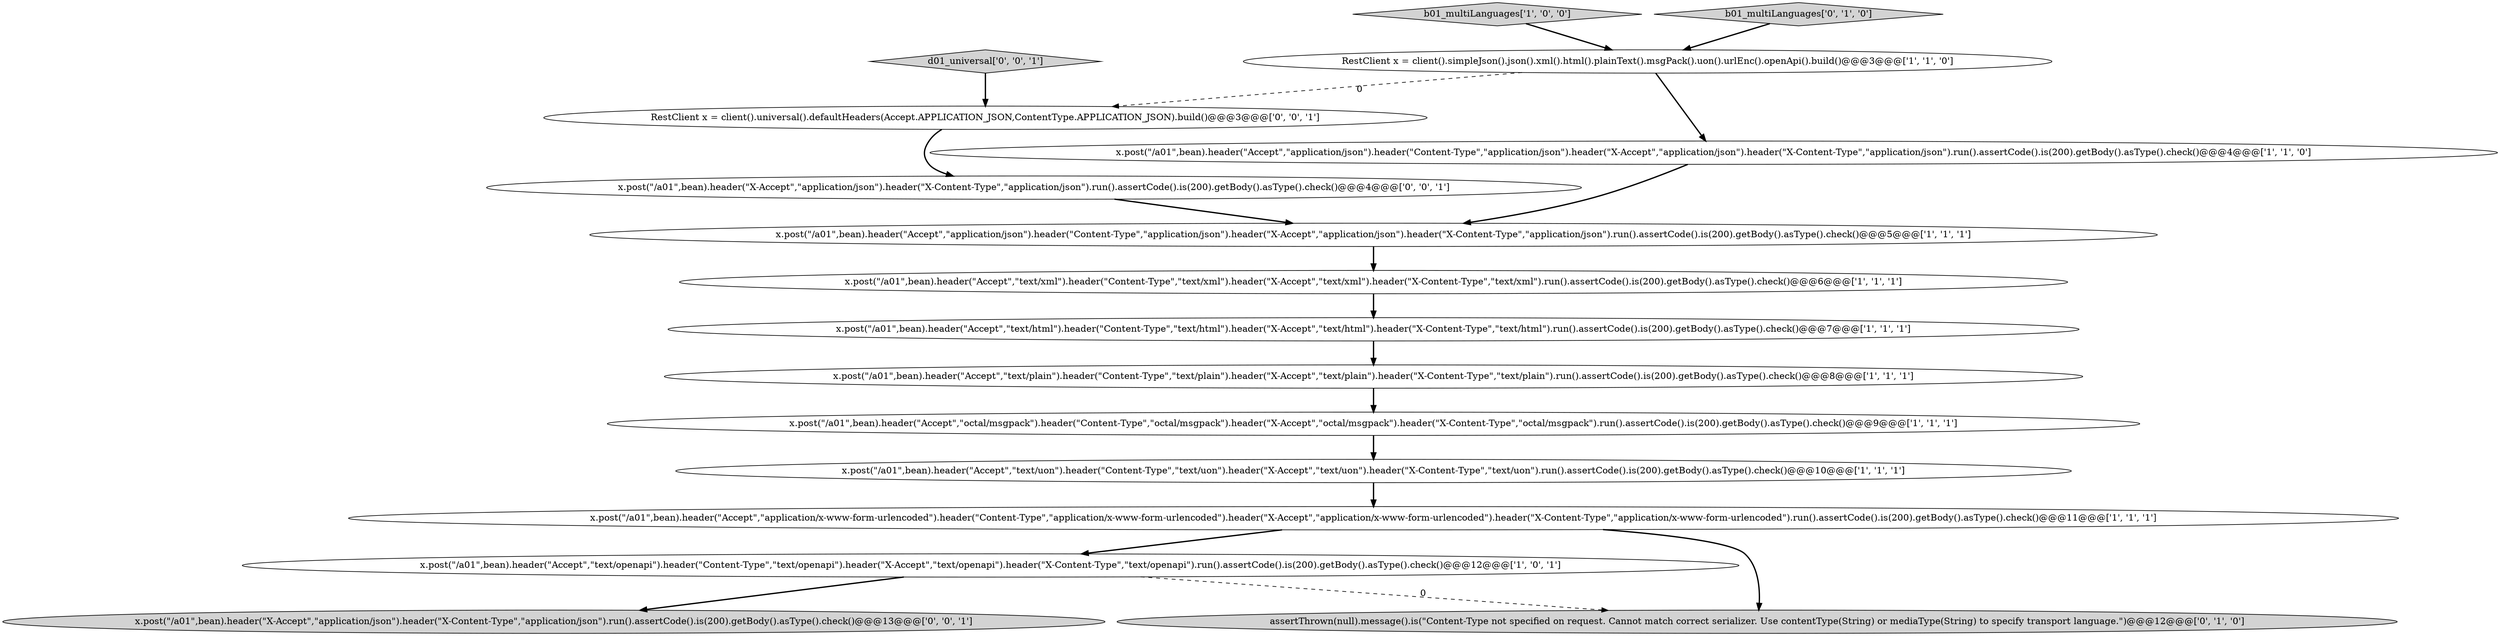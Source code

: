 digraph {
2 [style = filled, label = "x.post(\"/a01\",bean).header(\"Accept\",\"text/plain\").header(\"Content-Type\",\"text/plain\").header(\"X-Accept\",\"text/plain\").header(\"X-Content-Type\",\"text/plain\").run().assertCode().is(200).getBody().asType().check()@@@8@@@['1', '1', '1']", fillcolor = white, shape = ellipse image = "AAA0AAABBB1BBB"];
10 [style = filled, label = "x.post(\"/a01\",bean).header(\"Accept\",\"octal/msgpack\").header(\"Content-Type\",\"octal/msgpack\").header(\"X-Accept\",\"octal/msgpack\").header(\"X-Content-Type\",\"octal/msgpack\").run().assertCode().is(200).getBody().asType().check()@@@9@@@['1', '1', '1']", fillcolor = white, shape = ellipse image = "AAA0AAABBB1BBB"];
1 [style = filled, label = "x.post(\"/a01\",bean).header(\"Accept\",\"text/openapi\").header(\"Content-Type\",\"text/openapi\").header(\"X-Accept\",\"text/openapi\").header(\"X-Content-Type\",\"text/openapi\").run().assertCode().is(200).getBody().asType().check()@@@12@@@['1', '0', '1']", fillcolor = white, shape = ellipse image = "AAA0AAABBB1BBB"];
0 [style = filled, label = "x.post(\"/a01\",bean).header(\"Accept\",\"application/json\").header(\"Content-Type\",\"application/json\").header(\"X-Accept\",\"application/json\").header(\"X-Content-Type\",\"application/json\").run().assertCode().is(200).getBody().asType().check()@@@5@@@['1', '1', '1']", fillcolor = white, shape = ellipse image = "AAA0AAABBB1BBB"];
5 [style = filled, label = "x.post(\"/a01\",bean).header(\"Accept\",\"text/xml\").header(\"Content-Type\",\"text/xml\").header(\"X-Accept\",\"text/xml\").header(\"X-Content-Type\",\"text/xml\").run().assertCode().is(200).getBody().asType().check()@@@6@@@['1', '1', '1']", fillcolor = white, shape = ellipse image = "AAA0AAABBB1BBB"];
16 [style = filled, label = "x.post(\"/a01\",bean).header(\"X-Accept\",\"application/json\").header(\"X-Content-Type\",\"application/json\").run().assertCode().is(200).getBody().asType().check()@@@13@@@['0', '0', '1']", fillcolor = lightgray, shape = ellipse image = "AAA0AAABBB3BBB"];
8 [style = filled, label = "x.post(\"/a01\",bean).header(\"Accept\",\"application/x-www-form-urlencoded\").header(\"Content-Type\",\"application/x-www-form-urlencoded\").header(\"X-Accept\",\"application/x-www-form-urlencoded\").header(\"X-Content-Type\",\"application/x-www-form-urlencoded\").run().assertCode().is(200).getBody().asType().check()@@@11@@@['1', '1', '1']", fillcolor = white, shape = ellipse image = "AAA0AAABBB1BBB"];
3 [style = filled, label = "RestClient x = client().simpleJson().json().xml().html().plainText().msgPack().uon().urlEnc().openApi().build()@@@3@@@['1', '1', '0']", fillcolor = white, shape = ellipse image = "AAA0AAABBB1BBB"];
12 [style = filled, label = "assertThrown(null).message().is(\"Content-Type not specified on request. Cannot match correct serializer. Use contentType(String) or mediaType(String) to specify transport language.\")@@@12@@@['0', '1', '0']", fillcolor = lightgray, shape = ellipse image = "AAA1AAABBB2BBB"];
15 [style = filled, label = "RestClient x = client().universal().defaultHeaders(Accept.APPLICATION_JSON,ContentType.APPLICATION_JSON).build()@@@3@@@['0', '0', '1']", fillcolor = white, shape = ellipse image = "AAA0AAABBB3BBB"];
14 [style = filled, label = "d01_universal['0', '0', '1']", fillcolor = lightgray, shape = diamond image = "AAA0AAABBB3BBB"];
9 [style = filled, label = "x.post(\"/a01\",bean).header(\"Accept\",\"text/html\").header(\"Content-Type\",\"text/html\").header(\"X-Accept\",\"text/html\").header(\"X-Content-Type\",\"text/html\").run().assertCode().is(200).getBody().asType().check()@@@7@@@['1', '1', '1']", fillcolor = white, shape = ellipse image = "AAA0AAABBB1BBB"];
6 [style = filled, label = "x.post(\"/a01\",bean).header(\"Accept\",\"application/json\").header(\"Content-Type\",\"application/json\").header(\"X-Accept\",\"application/json\").header(\"X-Content-Type\",\"application/json\").run().assertCode().is(200).getBody().asType().check()@@@4@@@['1', '1', '0']", fillcolor = white, shape = ellipse image = "AAA0AAABBB1BBB"];
7 [style = filled, label = "x.post(\"/a01\",bean).header(\"Accept\",\"text/uon\").header(\"Content-Type\",\"text/uon\").header(\"X-Accept\",\"text/uon\").header(\"X-Content-Type\",\"text/uon\").run().assertCode().is(200).getBody().asType().check()@@@10@@@['1', '1', '1']", fillcolor = white, shape = ellipse image = "AAA0AAABBB1BBB"];
13 [style = filled, label = "x.post(\"/a01\",bean).header(\"X-Accept\",\"application/json\").header(\"X-Content-Type\",\"application/json\").run().assertCode().is(200).getBody().asType().check()@@@4@@@['0', '0', '1']", fillcolor = white, shape = ellipse image = "AAA0AAABBB3BBB"];
4 [style = filled, label = "b01_multiLanguages['1', '0', '0']", fillcolor = lightgray, shape = diamond image = "AAA0AAABBB1BBB"];
11 [style = filled, label = "b01_multiLanguages['0', '1', '0']", fillcolor = lightgray, shape = diamond image = "AAA0AAABBB2BBB"];
6->0 [style = bold, label=""];
11->3 [style = bold, label=""];
9->2 [style = bold, label=""];
10->7 [style = bold, label=""];
0->5 [style = bold, label=""];
7->8 [style = bold, label=""];
2->10 [style = bold, label=""];
1->16 [style = bold, label=""];
5->9 [style = bold, label=""];
8->12 [style = bold, label=""];
4->3 [style = bold, label=""];
13->0 [style = bold, label=""];
14->15 [style = bold, label=""];
15->13 [style = bold, label=""];
3->15 [style = dashed, label="0"];
3->6 [style = bold, label=""];
1->12 [style = dashed, label="0"];
8->1 [style = bold, label=""];
}
